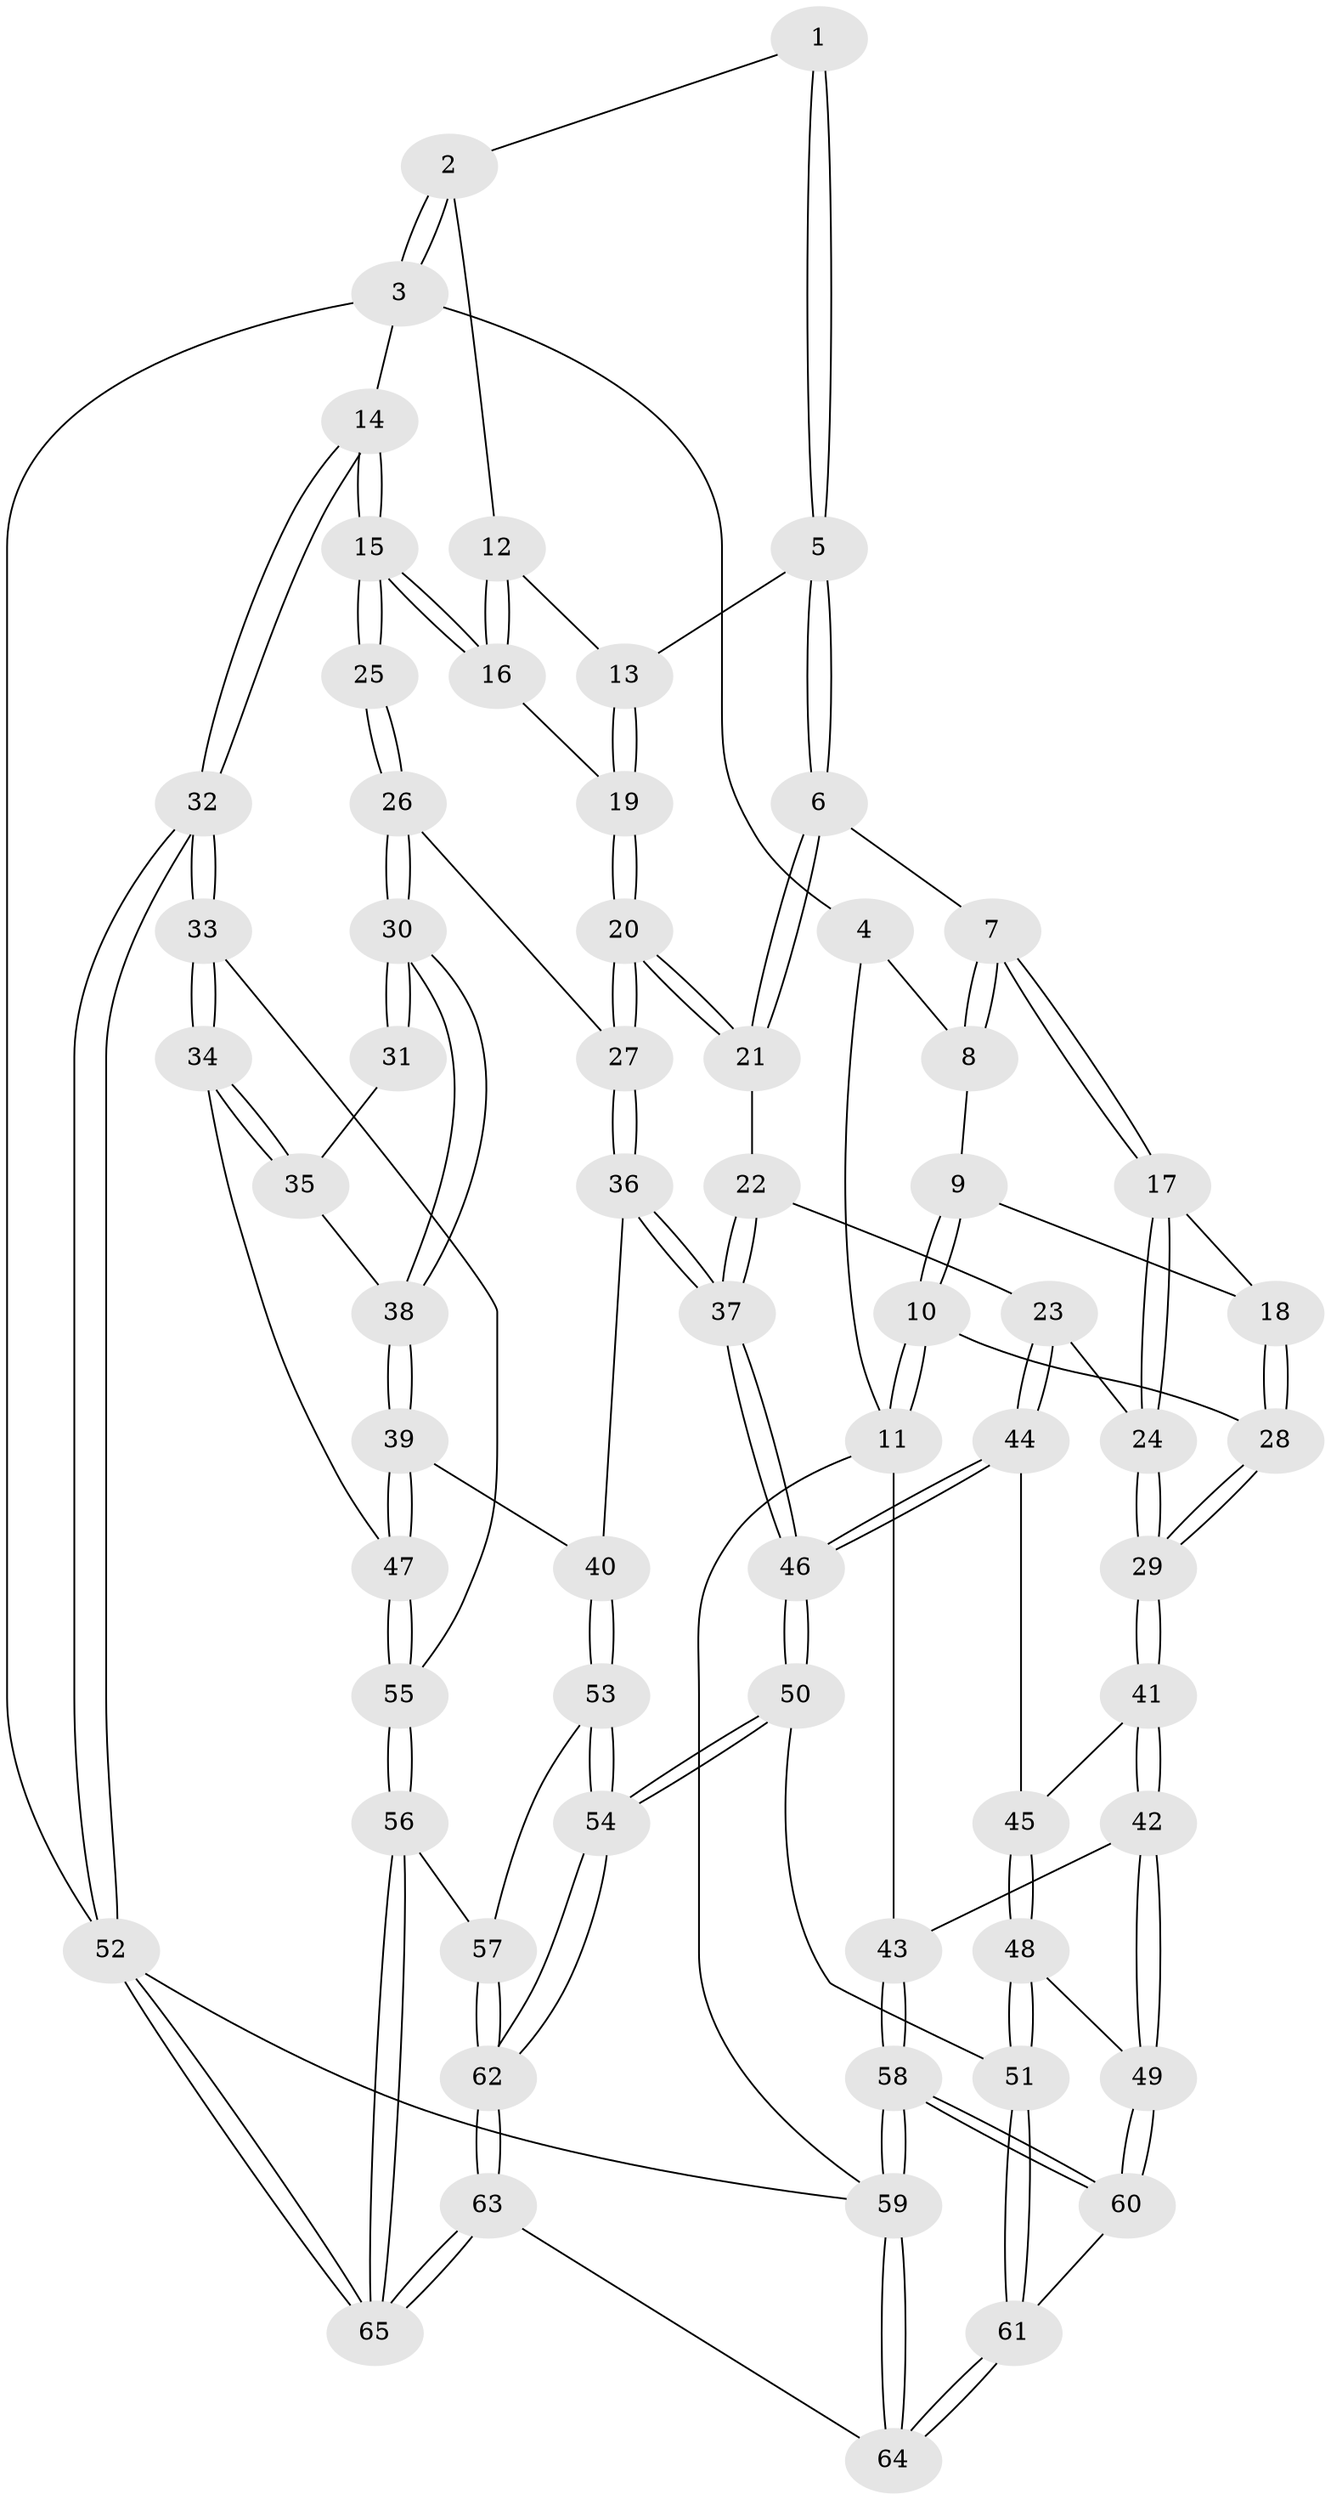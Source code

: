 // Generated by graph-tools (version 1.1) at 2025/17/03/09/25 04:17:20]
// undirected, 65 vertices, 159 edges
graph export_dot {
graph [start="1"]
  node [color=gray90,style=filled];
  1 [pos="+0.5235326158259932+0"];
  2 [pos="+0.8826677041374624+0"];
  3 [pos="+1+0"];
  4 [pos="+0.15609047991365105+0"];
  5 [pos="+0.5165754432812818+0.09489872257274636"];
  6 [pos="+0.48539752841590783+0.20757651101424973"];
  7 [pos="+0.4247675183908079+0.2084923244188377"];
  8 [pos="+0.1699410181358613+0"];
  9 [pos="+0.15831467993553078+0.10295000936658985"];
  10 [pos="+0+0.3473296184434087"];
  11 [pos="+0+0.3590359363924784"];
  12 [pos="+0.8332219895103371+0.012716221812203816"];
  13 [pos="+0.7882412373199683+0.14165516651336954"];
  14 [pos="+1+0.3274874396097144"];
  15 [pos="+1+0.33156560046641154"];
  16 [pos="+1+0.27167957165902307"];
  17 [pos="+0.2645016146447802+0.2840023583880792"];
  18 [pos="+0.24898067469697524+0.278709476949825"];
  19 [pos="+0.7741513224277862+0.23099473725126946"];
  20 [pos="+0.7009229566006174+0.35130676437066194"];
  21 [pos="+0.604158283969734+0.34602422044807024"];
  22 [pos="+0.5451841634707851+0.40356268186106237"];
  23 [pos="+0.3985665134671329+0.48524187687959874"];
  24 [pos="+0.2769461448909929+0.3121942213280668"];
  25 [pos="+1+0.3902185496988221"];
  26 [pos="+0.7138569669817689+0.367377157497156"];
  27 [pos="+0.7109734488338805+0.3649719401221242"];
  28 [pos="+0.09123011027547878+0.37841753770061337"];
  29 [pos="+0.19495883161768865+0.5535372455132967"];
  30 [pos="+0.7954449474275188+0.49237999815902744"];
  31 [pos="+0.9641873419074034+0.4670932617426902"];
  32 [pos="+1+0.7233518013887189"];
  33 [pos="+1+0.721040248219987"];
  34 [pos="+1+0.7192627592420606"];
  35 [pos="+0.9482489177094269+0.5575823209619074"];
  36 [pos="+0.6185286176636902+0.6948703166559234"];
  37 [pos="+0.583468673489696+0.6999906763035001"];
  38 [pos="+0.8216886239260304+0.5706367730414323"];
  39 [pos="+0.8005380358961822+0.7025364007158242"];
  40 [pos="+0.689460567967448+0.7102838322315516"];
  41 [pos="+0.1955866041584567+0.5552587187207039"];
  42 [pos="+0+0.6503046820229219"];
  43 [pos="+0+0.6263477698484369"];
  44 [pos="+0.3626156952257655+0.5614193564513125"];
  45 [pos="+0.28044045438594084+0.6019621523843443"];
  46 [pos="+0.5543457248367193+0.7131246336610526"];
  47 [pos="+0.8063783878393878+0.7079487273502841"];
  48 [pos="+0.2501994031569262+0.7839119021410554"];
  49 [pos="+0.11398934047761748+0.7918107119989582"];
  50 [pos="+0.5006532563628033+0.825591890526334"];
  51 [pos="+0.29902304381204936+0.8497495775008622"];
  52 [pos="+1+1"];
  53 [pos="+0.6832906877033531+0.8949199519275997"];
  54 [pos="+0.5371776481326783+0.894333036547513"];
  55 [pos="+0.8373972912863529+0.913081669783942"];
  56 [pos="+0.8207912982808423+0.9806175181678083"];
  57 [pos="+0.7080098150682465+0.9112651233618121"];
  58 [pos="+0+1"];
  59 [pos="+0+1"];
  60 [pos="+0.043635359036990805+0.9299027457042742"];
  61 [pos="+0.28390363230041266+0.9420271385021078"];
  62 [pos="+0.5379752970794575+1"];
  63 [pos="+0.5362961009302586+1"];
  64 [pos="+0.2924549997883752+1"];
  65 [pos="+0.8680684125922954+1"];
  1 -- 2;
  1 -- 5;
  1 -- 5;
  2 -- 3;
  2 -- 3;
  2 -- 12;
  3 -- 4;
  3 -- 14;
  3 -- 52;
  4 -- 8;
  4 -- 11;
  5 -- 6;
  5 -- 6;
  5 -- 13;
  6 -- 7;
  6 -- 21;
  6 -- 21;
  7 -- 8;
  7 -- 8;
  7 -- 17;
  7 -- 17;
  8 -- 9;
  9 -- 10;
  9 -- 10;
  9 -- 18;
  10 -- 11;
  10 -- 11;
  10 -- 28;
  11 -- 43;
  11 -- 59;
  12 -- 13;
  12 -- 16;
  12 -- 16;
  13 -- 19;
  13 -- 19;
  14 -- 15;
  14 -- 15;
  14 -- 32;
  14 -- 32;
  15 -- 16;
  15 -- 16;
  15 -- 25;
  15 -- 25;
  16 -- 19;
  17 -- 18;
  17 -- 24;
  17 -- 24;
  18 -- 28;
  18 -- 28;
  19 -- 20;
  19 -- 20;
  20 -- 21;
  20 -- 21;
  20 -- 27;
  20 -- 27;
  21 -- 22;
  22 -- 23;
  22 -- 37;
  22 -- 37;
  23 -- 24;
  23 -- 44;
  23 -- 44;
  24 -- 29;
  24 -- 29;
  25 -- 26;
  25 -- 26;
  26 -- 27;
  26 -- 30;
  26 -- 30;
  27 -- 36;
  27 -- 36;
  28 -- 29;
  28 -- 29;
  29 -- 41;
  29 -- 41;
  30 -- 31;
  30 -- 31;
  30 -- 38;
  30 -- 38;
  31 -- 35;
  32 -- 33;
  32 -- 33;
  32 -- 52;
  32 -- 52;
  33 -- 34;
  33 -- 34;
  33 -- 55;
  34 -- 35;
  34 -- 35;
  34 -- 47;
  35 -- 38;
  36 -- 37;
  36 -- 37;
  36 -- 40;
  37 -- 46;
  37 -- 46;
  38 -- 39;
  38 -- 39;
  39 -- 40;
  39 -- 47;
  39 -- 47;
  40 -- 53;
  40 -- 53;
  41 -- 42;
  41 -- 42;
  41 -- 45;
  42 -- 43;
  42 -- 49;
  42 -- 49;
  43 -- 58;
  43 -- 58;
  44 -- 45;
  44 -- 46;
  44 -- 46;
  45 -- 48;
  45 -- 48;
  46 -- 50;
  46 -- 50;
  47 -- 55;
  47 -- 55;
  48 -- 49;
  48 -- 51;
  48 -- 51;
  49 -- 60;
  49 -- 60;
  50 -- 51;
  50 -- 54;
  50 -- 54;
  51 -- 61;
  51 -- 61;
  52 -- 65;
  52 -- 65;
  52 -- 59;
  53 -- 54;
  53 -- 54;
  53 -- 57;
  54 -- 62;
  54 -- 62;
  55 -- 56;
  55 -- 56;
  56 -- 57;
  56 -- 65;
  56 -- 65;
  57 -- 62;
  57 -- 62;
  58 -- 59;
  58 -- 59;
  58 -- 60;
  58 -- 60;
  59 -- 64;
  59 -- 64;
  60 -- 61;
  61 -- 64;
  61 -- 64;
  62 -- 63;
  62 -- 63;
  63 -- 64;
  63 -- 65;
  63 -- 65;
}
